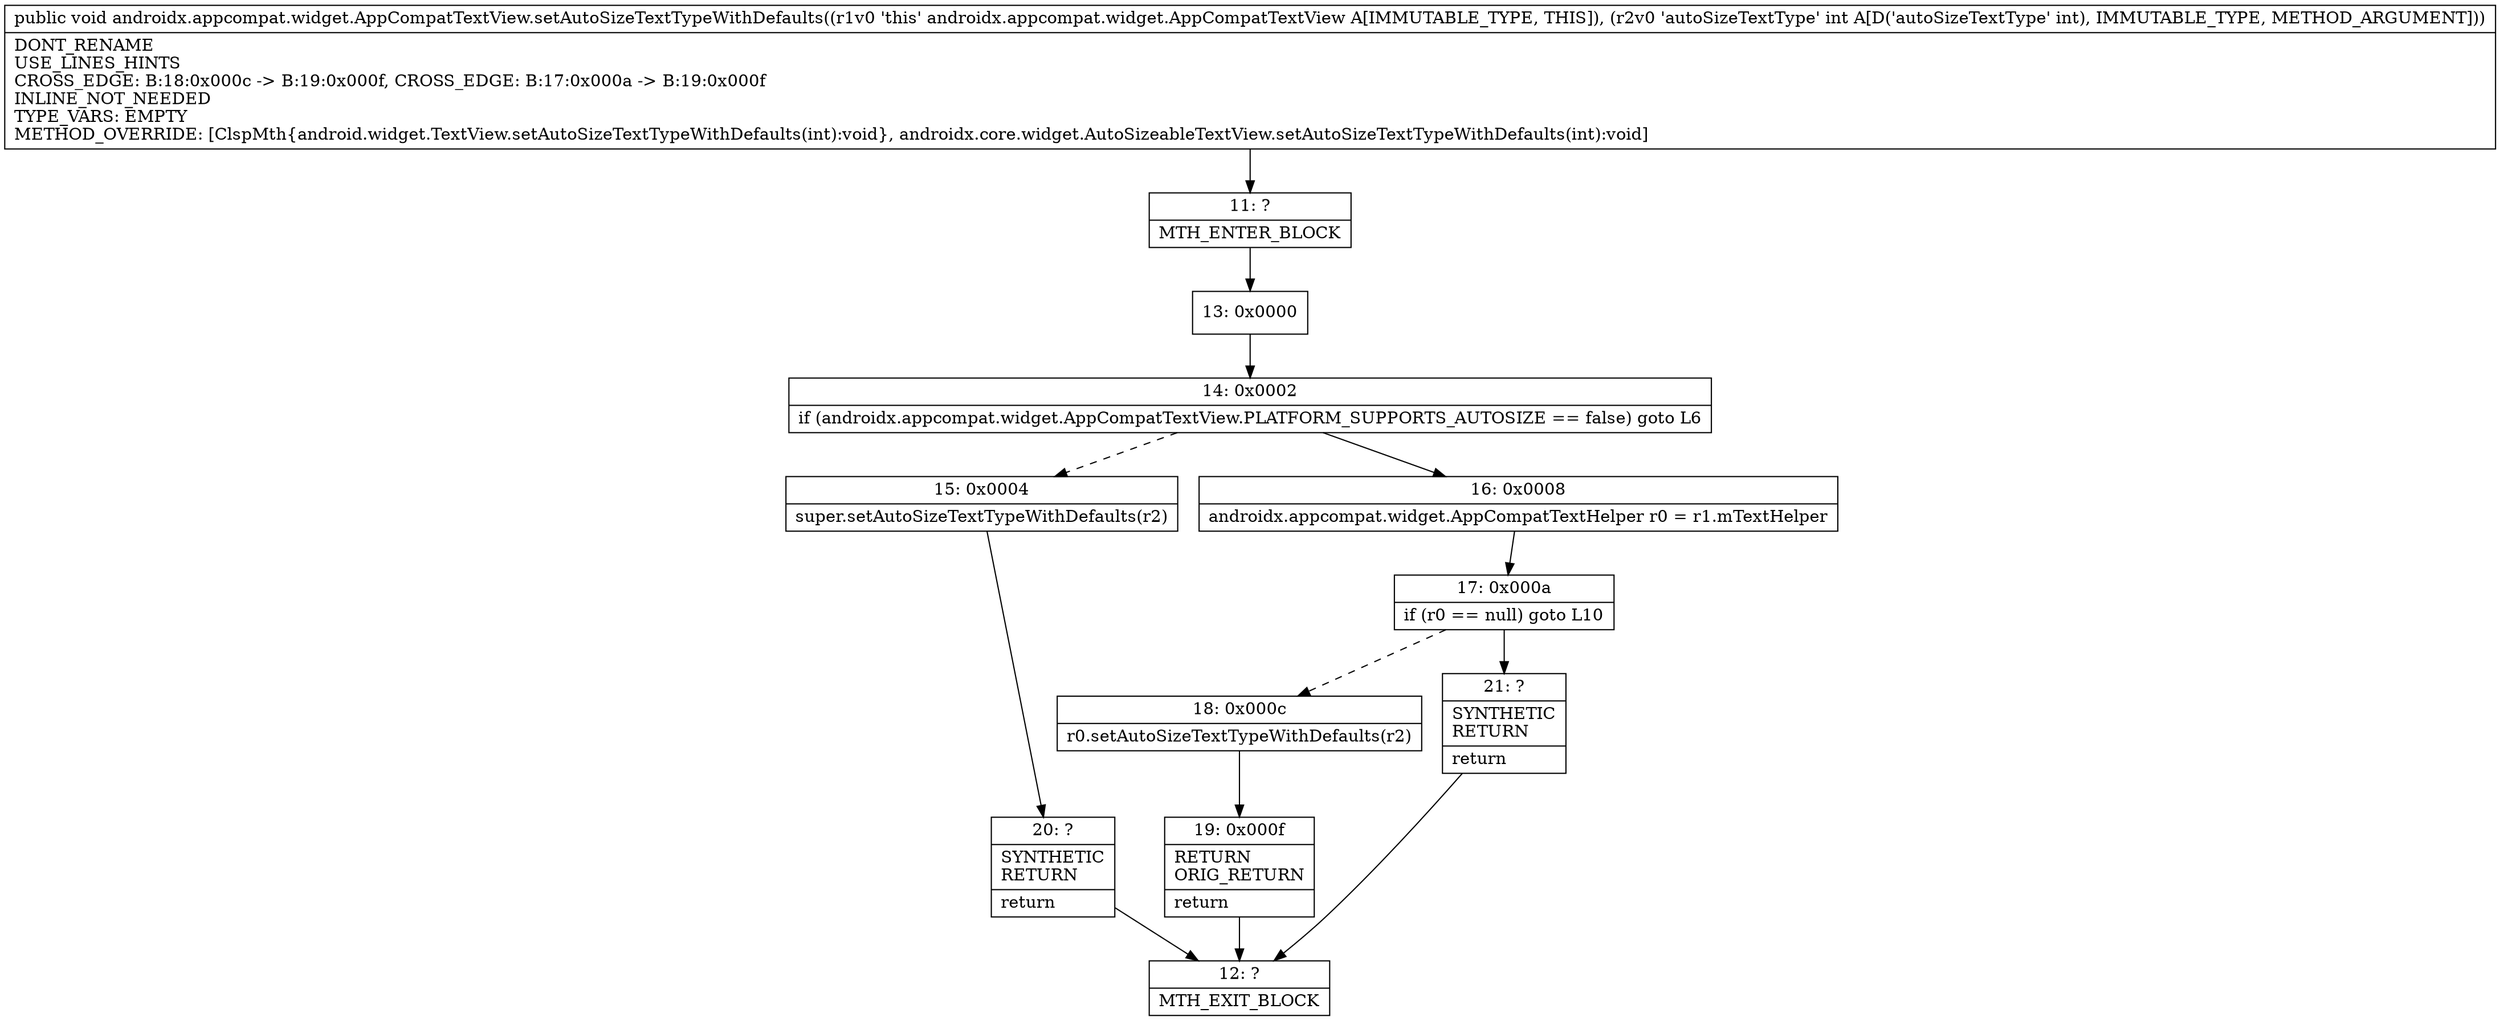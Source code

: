 digraph "CFG forandroidx.appcompat.widget.AppCompatTextView.setAutoSizeTextTypeWithDefaults(I)V" {
Node_11 [shape=record,label="{11\:\ ?|MTH_ENTER_BLOCK\l}"];
Node_13 [shape=record,label="{13\:\ 0x0000}"];
Node_14 [shape=record,label="{14\:\ 0x0002|if (androidx.appcompat.widget.AppCompatTextView.PLATFORM_SUPPORTS_AUTOSIZE == false) goto L6\l}"];
Node_15 [shape=record,label="{15\:\ 0x0004|super.setAutoSizeTextTypeWithDefaults(r2)\l}"];
Node_20 [shape=record,label="{20\:\ ?|SYNTHETIC\lRETURN\l|return\l}"];
Node_12 [shape=record,label="{12\:\ ?|MTH_EXIT_BLOCK\l}"];
Node_16 [shape=record,label="{16\:\ 0x0008|androidx.appcompat.widget.AppCompatTextHelper r0 = r1.mTextHelper\l}"];
Node_17 [shape=record,label="{17\:\ 0x000a|if (r0 == null) goto L10\l}"];
Node_18 [shape=record,label="{18\:\ 0x000c|r0.setAutoSizeTextTypeWithDefaults(r2)\l}"];
Node_19 [shape=record,label="{19\:\ 0x000f|RETURN\lORIG_RETURN\l|return\l}"];
Node_21 [shape=record,label="{21\:\ ?|SYNTHETIC\lRETURN\l|return\l}"];
MethodNode[shape=record,label="{public void androidx.appcompat.widget.AppCompatTextView.setAutoSizeTextTypeWithDefaults((r1v0 'this' androidx.appcompat.widget.AppCompatTextView A[IMMUTABLE_TYPE, THIS]), (r2v0 'autoSizeTextType' int A[D('autoSizeTextType' int), IMMUTABLE_TYPE, METHOD_ARGUMENT]))  | DONT_RENAME\lUSE_LINES_HINTS\lCROSS_EDGE: B:18:0x000c \-\> B:19:0x000f, CROSS_EDGE: B:17:0x000a \-\> B:19:0x000f\lINLINE_NOT_NEEDED\lTYPE_VARS: EMPTY\lMETHOD_OVERRIDE: [ClspMth\{android.widget.TextView.setAutoSizeTextTypeWithDefaults(int):void\}, androidx.core.widget.AutoSizeableTextView.setAutoSizeTextTypeWithDefaults(int):void]\l}"];
MethodNode -> Node_11;Node_11 -> Node_13;
Node_13 -> Node_14;
Node_14 -> Node_15[style=dashed];
Node_14 -> Node_16;
Node_15 -> Node_20;
Node_20 -> Node_12;
Node_16 -> Node_17;
Node_17 -> Node_18[style=dashed];
Node_17 -> Node_21;
Node_18 -> Node_19;
Node_19 -> Node_12;
Node_21 -> Node_12;
}

